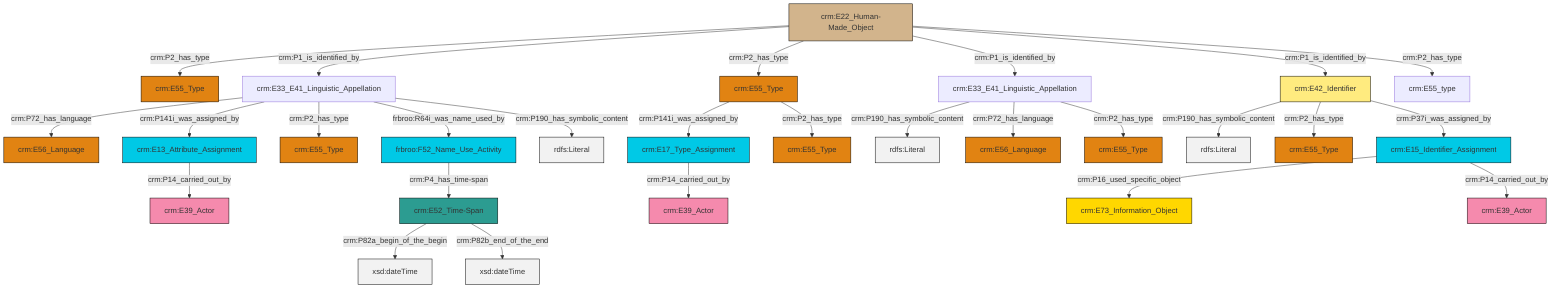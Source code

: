 graph TD
classDef Literal fill:#f2f2f2,stroke:#000000;
classDef CRM_Entity fill:#FFFFFF,stroke:#000000;
classDef Temporal_Entity fill:#00C9E6, stroke:#000000;
classDef Type fill:#E18312, stroke:#000000;
classDef Time-Span fill:#2C9C91, stroke:#000000;
classDef Appellation fill:#FFEB7F, stroke:#000000;
classDef Place fill:#008836, stroke:#000000;
classDef Persistent_Item fill:#B266B2, stroke:#000000;
classDef Conceptual_Object fill:#FFD700, stroke:#000000;
classDef Physical_Thing fill:#D2B48C, stroke:#000000;
classDef Actor fill:#f58aad, stroke:#000000;
classDef PC_Classes fill:#4ce600, stroke:#000000;
classDef Multi fill:#cccccc,stroke:#000000;

2["crm:E22_Human-Made_Object"]:::Physical_Thing -->|crm:P2_has_type| 3["crm:E55_Type"]:::Type
6["crm:E52_Time-Span"]:::Time-Span -->|crm:P82a_begin_of_the_begin| 7[xsd:dateTime]:::Literal
8["crm:E33_E41_Linguistic_Appellation"]:::Default -->|crm:P190_has_symbolic_content| 9[rdfs:Literal]:::Literal
13["crm:E15_Identifier_Assignment"]:::Temporal_Entity -->|crm:P16_used_specific_object| 14["crm:E73_Information_Object"]:::Conceptual_Object
16["crm:E55_Type"]:::Type -->|crm:P141i_was_assigned_by| 17["crm:E17_Type_Assignment"]:::Temporal_Entity
8["crm:E33_E41_Linguistic_Appellation"]:::Default -->|crm:P72_has_language| 0["crm:E56_Language"]:::Type
6["crm:E52_Time-Span"]:::Time-Span -->|crm:P82b_end_of_the_end| 20[xsd:dateTime]:::Literal
18["frbroo:F52_Name_Use_Activity"]:::Temporal_Entity -->|crm:P4_has_time-span| 6["crm:E52_Time-Span"]:::Time-Span
2["crm:E22_Human-Made_Object"]:::Physical_Thing -->|crm:P1_is_identified_by| 21["crm:E33_E41_Linguistic_Appellation"]:::Default
21["crm:E33_E41_Linguistic_Appellation"]:::Default -->|crm:P72_has_language| 26["crm:E56_Language"]:::Type
2["crm:E22_Human-Made_Object"]:::Physical_Thing -->|crm:P2_has_type| 16["crm:E55_Type"]:::Type
30["crm:E42_Identifier"]:::Appellation -->|crm:P190_has_symbolic_content| 31[rdfs:Literal]:::Literal
21["crm:E33_E41_Linguistic_Appellation"]:::Default -->|crm:P141i_was_assigned_by| 34["crm:E13_Attribute_Assignment"]:::Temporal_Entity
21["crm:E33_E41_Linguistic_Appellation"]:::Default -->|crm:P2_has_type| 28["crm:E55_Type"]:::Type
17["crm:E17_Type_Assignment"]:::Temporal_Entity -->|crm:P14_carried_out_by| 4["crm:E39_Actor"]:::Actor
16["crm:E55_Type"]:::Type -->|crm:P2_has_type| 11["crm:E55_Type"]:::Type
30["crm:E42_Identifier"]:::Appellation -->|crm:P2_has_type| 41["crm:E55_Type"]:::Type
2["crm:E22_Human-Made_Object"]:::Physical_Thing -->|crm:P1_is_identified_by| 8["crm:E33_E41_Linguistic_Appellation"]:::Default
34["crm:E13_Attribute_Assignment"]:::Temporal_Entity -->|crm:P14_carried_out_by| 24["crm:E39_Actor"]:::Actor
21["crm:E33_E41_Linguistic_Appellation"]:::Default -->|frbroo:R64i_was_name_used_by| 18["frbroo:F52_Name_Use_Activity"]:::Temporal_Entity
30["crm:E42_Identifier"]:::Appellation -->|crm:P37i_was_assigned_by| 13["crm:E15_Identifier_Assignment"]:::Temporal_Entity
8["crm:E33_E41_Linguistic_Appellation"]:::Default -->|crm:P2_has_type| 22["crm:E55_Type"]:::Type
13["crm:E15_Identifier_Assignment"]:::Temporal_Entity -->|crm:P14_carried_out_by| 46["crm:E39_Actor"]:::Actor
21["crm:E33_E41_Linguistic_Appellation"]:::Default -->|crm:P190_has_symbolic_content| 49[rdfs:Literal]:::Literal
2["crm:E22_Human-Made_Object"]:::Physical_Thing -->|crm:P1_is_identified_by| 30["crm:E42_Identifier"]:::Appellation
2["crm:E22_Human-Made_Object"]:::Physical_Thing -->|crm:P2_has_type| 32["crm:E55_type"]:::Default